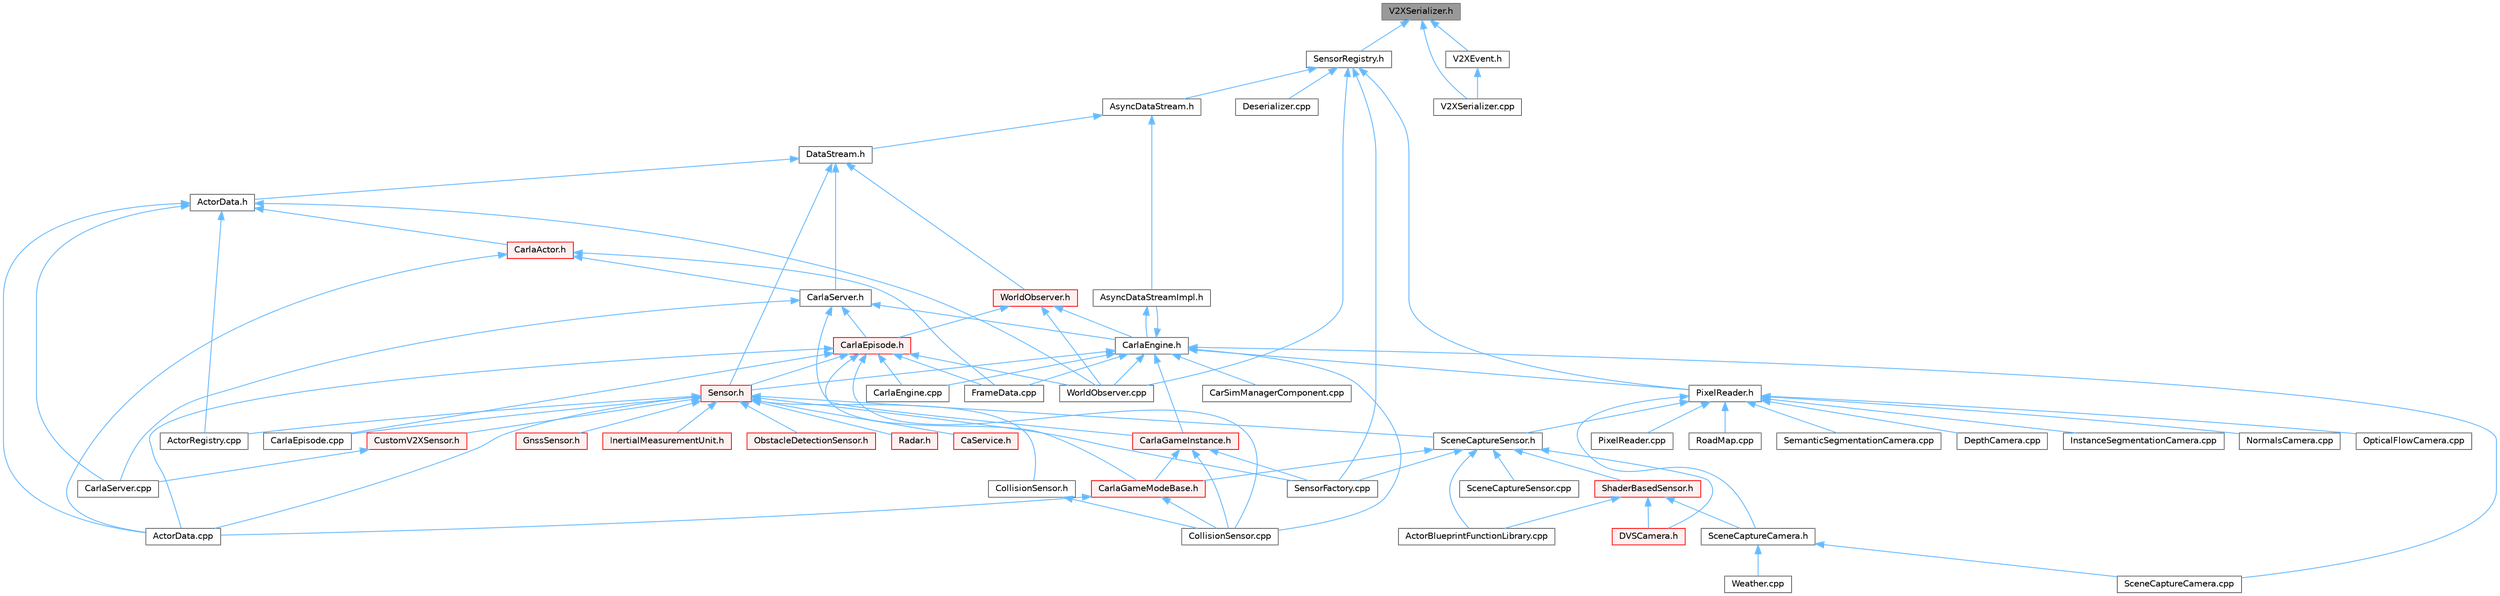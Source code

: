 digraph "V2XSerializer.h"
{
 // INTERACTIVE_SVG=YES
 // LATEX_PDF_SIZE
  bgcolor="transparent";
  edge [fontname=Helvetica,fontsize=10,labelfontname=Helvetica,labelfontsize=10];
  node [fontname=Helvetica,fontsize=10,shape=box,height=0.2,width=0.4];
  Node1 [id="Node000001",label="V2XSerializer.h",height=0.2,width=0.4,color="gray40", fillcolor="grey60", style="filled", fontcolor="black",tooltip=" "];
  Node1 -> Node2 [id="edge1_Node000001_Node000002",dir="back",color="steelblue1",style="solid",tooltip=" "];
  Node2 [id="Node000002",label="SensorRegistry.h",height=0.2,width=0.4,color="grey40", fillcolor="white", style="filled",URL="$d4/d03/SensorRegistry_8h.html",tooltip=" "];
  Node2 -> Node3 [id="edge2_Node000002_Node000003",dir="back",color="steelblue1",style="solid",tooltip=" "];
  Node3 [id="Node000003",label="AsyncDataStream.h",height=0.2,width=0.4,color="grey40", fillcolor="white", style="filled",URL="$d9/d4d/AsyncDataStream_8h.html",tooltip=" "];
  Node3 -> Node4 [id="edge3_Node000003_Node000004",dir="back",color="steelblue1",style="solid",tooltip=" "];
  Node4 [id="Node000004",label="AsyncDataStreamImpl.h",height=0.2,width=0.4,color="grey40", fillcolor="white", style="filled",URL="$d0/d17/AsyncDataStreamImpl_8h.html",tooltip=" "];
  Node4 -> Node5 [id="edge4_Node000004_Node000005",dir="back",color="steelblue1",style="solid",tooltip=" "];
  Node5 [id="Node000005",label="CarlaEngine.h",height=0.2,width=0.4,color="grey40", fillcolor="white", style="filled",URL="$d0/d11/CarlaEngine_8h.html",tooltip=" "];
  Node5 -> Node4 [id="edge5_Node000005_Node000004",dir="back",color="steelblue1",style="solid",tooltip=" "];
  Node5 -> Node6 [id="edge6_Node000005_Node000006",dir="back",color="steelblue1",style="solid",tooltip=" "];
  Node6 [id="Node000006",label="CarSimManagerComponent.cpp",height=0.2,width=0.4,color="grey40", fillcolor="white", style="filled",URL="$d2/d56/CarSimManagerComponent_8cpp.html",tooltip=" "];
  Node5 -> Node7 [id="edge7_Node000005_Node000007",dir="back",color="steelblue1",style="solid",tooltip=" "];
  Node7 [id="Node000007",label="CarlaEngine.cpp",height=0.2,width=0.4,color="grey40", fillcolor="white", style="filled",URL="$d6/da1/CarlaEngine_8cpp.html",tooltip=" "];
  Node5 -> Node8 [id="edge8_Node000005_Node000008",dir="back",color="steelblue1",style="solid",tooltip=" "];
  Node8 [id="Node000008",label="CarlaGameInstance.h",height=0.2,width=0.4,color="red", fillcolor="#FFF0F0", style="filled",URL="$d2/dba/CarlaGameInstance_8h.html",tooltip=" "];
  Node8 -> Node10 [id="edge9_Node000008_Node000010",dir="back",color="steelblue1",style="solid",tooltip=" "];
  Node10 [id="Node000010",label="CarlaGameModeBase.h",height=0.2,width=0.4,color="red", fillcolor="#FFF0F0", style="filled",URL="$d3/d49/CarlaGameModeBase_8h.html",tooltip=" "];
  Node10 -> Node11 [id="edge10_Node000010_Node000011",dir="back",color="steelblue1",style="solid",tooltip=" "];
  Node11 [id="Node000011",label="ActorData.cpp",height=0.2,width=0.4,color="grey40", fillcolor="white", style="filled",URL="$da/d7f/ActorData_8cpp.html",tooltip=" "];
  Node10 -> Node42 [id="edge11_Node000010_Node000042",dir="back",color="steelblue1",style="solid",tooltip=" "];
  Node42 [id="Node000042",label="CollisionSensor.cpp",height=0.2,width=0.4,color="grey40", fillcolor="white", style="filled",URL="$da/df0/CollisionSensor_8cpp.html",tooltip=" "];
  Node8 -> Node42 [id="edge12_Node000008_Node000042",dir="back",color="steelblue1",style="solid",tooltip=" "];
  Node8 -> Node32 [id="edge13_Node000008_Node000032",dir="back",color="steelblue1",style="solid",tooltip=" "];
  Node32 [id="Node000032",label="SensorFactory.cpp",height=0.2,width=0.4,color="grey40", fillcolor="white", style="filled",URL="$d0/dde/SensorFactory_8cpp.html",tooltip=" "];
  Node5 -> Node42 [id="edge14_Node000005_Node000042",dir="back",color="steelblue1",style="solid",tooltip=" "];
  Node5 -> Node24 [id="edge15_Node000005_Node000024",dir="back",color="steelblue1",style="solid",tooltip=" "];
  Node24 [id="Node000024",label="FrameData.cpp",height=0.2,width=0.4,color="grey40", fillcolor="white", style="filled",URL="$df/d8a/FrameData_8cpp.html",tooltip=" "];
  Node5 -> Node46 [id="edge16_Node000005_Node000046",dir="back",color="steelblue1",style="solid",tooltip=" "];
  Node46 [id="Node000046",label="PixelReader.h",height=0.2,width=0.4,color="grey40", fillcolor="white", style="filled",URL="$df/d2e/PixelReader_8h.html",tooltip=" "];
  Node46 -> Node47 [id="edge17_Node000046_Node000047",dir="back",color="steelblue1",style="solid",tooltip=" "];
  Node47 [id="Node000047",label="DepthCamera.cpp",height=0.2,width=0.4,color="grey40", fillcolor="white", style="filled",URL="$d7/d0e/DepthCamera_8cpp.html",tooltip=" "];
  Node46 -> Node48 [id="edge18_Node000046_Node000048",dir="back",color="steelblue1",style="solid",tooltip=" "];
  Node48 [id="Node000048",label="InstanceSegmentationCamera.cpp",height=0.2,width=0.4,color="grey40", fillcolor="white", style="filled",URL="$d6/dcd/InstanceSegmentationCamera_8cpp.html",tooltip=" "];
  Node46 -> Node49 [id="edge19_Node000046_Node000049",dir="back",color="steelblue1",style="solid",tooltip=" "];
  Node49 [id="Node000049",label="NormalsCamera.cpp",height=0.2,width=0.4,color="grey40", fillcolor="white", style="filled",URL="$d6/d81/NormalsCamera_8cpp.html",tooltip=" "];
  Node46 -> Node50 [id="edge20_Node000046_Node000050",dir="back",color="steelblue1",style="solid",tooltip=" "];
  Node50 [id="Node000050",label="OpticalFlowCamera.cpp",height=0.2,width=0.4,color="grey40", fillcolor="white", style="filled",URL="$d0/d58/OpticalFlowCamera_8cpp.html",tooltip=" "];
  Node46 -> Node51 [id="edge21_Node000046_Node000051",dir="back",color="steelblue1",style="solid",tooltip=" "];
  Node51 [id="Node000051",label="PixelReader.cpp",height=0.2,width=0.4,color="grey40", fillcolor="white", style="filled",URL="$dc/db0/PixelReader_8cpp.html",tooltip=" "];
  Node46 -> Node52 [id="edge22_Node000046_Node000052",dir="back",color="steelblue1",style="solid",tooltip=" "];
  Node52 [id="Node000052",label="RoadMap.cpp",height=0.2,width=0.4,color="grey40", fillcolor="white", style="filled",URL="$d2/de5/RoadMap_8cpp.html",tooltip=" "];
  Node46 -> Node53 [id="edge23_Node000046_Node000053",dir="back",color="steelblue1",style="solid",tooltip=" "];
  Node53 [id="Node000053",label="SceneCaptureCamera.h",height=0.2,width=0.4,color="grey40", fillcolor="white", style="filled",URL="$dc/d56/SceneCaptureCamera_8h.html",tooltip=" "];
  Node53 -> Node54 [id="edge24_Node000053_Node000054",dir="back",color="steelblue1",style="solid",tooltip=" "];
  Node54 [id="Node000054",label="SceneCaptureCamera.cpp",height=0.2,width=0.4,color="grey40", fillcolor="white", style="filled",URL="$d1/dec/SceneCaptureCamera_8cpp.html",tooltip=" "];
  Node53 -> Node55 [id="edge25_Node000053_Node000055",dir="back",color="steelblue1",style="solid",tooltip=" "];
  Node55 [id="Node000055",label="Weather.cpp",height=0.2,width=0.4,color="grey40", fillcolor="white", style="filled",URL="$d2/d0f/Weather_8cpp.html",tooltip=" "];
  Node46 -> Node56 [id="edge26_Node000046_Node000056",dir="back",color="steelblue1",style="solid",tooltip=" "];
  Node56 [id="Node000056",label="SceneCaptureSensor.h",height=0.2,width=0.4,color="grey40", fillcolor="white", style="filled",URL="$d8/d95/SceneCaptureSensor_8h.html",tooltip=" "];
  Node56 -> Node57 [id="edge27_Node000056_Node000057",dir="back",color="steelblue1",style="solid",tooltip=" "];
  Node57 [id="Node000057",label="ActorBlueprintFunctionLibrary.cpp",height=0.2,width=0.4,color="grey40", fillcolor="white", style="filled",URL="$dd/d08/ActorBlueprintFunctionLibrary_8cpp.html",tooltip=" "];
  Node56 -> Node10 [id="edge28_Node000056_Node000010",dir="back",color="steelblue1",style="solid",tooltip=" "];
  Node56 -> Node58 [id="edge29_Node000056_Node000058",dir="back",color="steelblue1",style="solid",tooltip=" "];
  Node58 [id="Node000058",label="DVSCamera.h",height=0.2,width=0.4,color="red", fillcolor="#FFF0F0", style="filled",URL="$d6/db9/DVSCamera_8h.html",tooltip=" "];
  Node56 -> Node30 [id="edge30_Node000056_Node000030",dir="back",color="steelblue1",style="solid",tooltip=" "];
  Node30 [id="Node000030",label="SceneCaptureSensor.cpp",height=0.2,width=0.4,color="grey40", fillcolor="white", style="filled",URL="$db/d2d/SceneCaptureSensor_8cpp.html",tooltip=" "];
  Node56 -> Node32 [id="edge31_Node000056_Node000032",dir="back",color="steelblue1",style="solid",tooltip=" "];
  Node56 -> Node60 [id="edge32_Node000056_Node000060",dir="back",color="steelblue1",style="solid",tooltip=" "];
  Node60 [id="Node000060",label="ShaderBasedSensor.h",height=0.2,width=0.4,color="red", fillcolor="#FFF0F0", style="filled",URL="$da/d69/ShaderBasedSensor_8h.html",tooltip=" "];
  Node60 -> Node57 [id="edge33_Node000060_Node000057",dir="back",color="steelblue1",style="solid",tooltip=" "];
  Node60 -> Node58 [id="edge34_Node000060_Node000058",dir="back",color="steelblue1",style="solid",tooltip=" "];
  Node60 -> Node53 [id="edge35_Node000060_Node000053",dir="back",color="steelblue1",style="solid",tooltip=" "];
  Node46 -> Node70 [id="edge36_Node000046_Node000070",dir="back",color="steelblue1",style="solid",tooltip=" "];
  Node70 [id="Node000070",label="SemanticSegmentationCamera.cpp",height=0.2,width=0.4,color="grey40", fillcolor="white", style="filled",URL="$d9/d38/SemanticSegmentationCamera_8cpp.html",tooltip=" "];
  Node5 -> Node54 [id="edge37_Node000005_Node000054",dir="back",color="steelblue1",style="solid",tooltip=" "];
  Node5 -> Node72 [id="edge38_Node000005_Node000072",dir="back",color="steelblue1",style="solid",tooltip=" "];
  Node72 [id="Node000072",label="Sensor.h",height=0.2,width=0.4,color="red", fillcolor="#FFF0F0", style="filled",URL="$d7/d7d/Unreal_2CarlaUE4_2Plugins_2Carla_2Source_2Carla_2Sensor_2Sensor_8h.html",tooltip=" "];
  Node72 -> Node11 [id="edge39_Node000072_Node000011",dir="back",color="steelblue1",style="solid",tooltip=" "];
  Node72 -> Node73 [id="edge40_Node000072_Node000073",dir="back",color="steelblue1",style="solid",tooltip=" "];
  Node73 [id="Node000073",label="ActorRegistry.cpp",height=0.2,width=0.4,color="grey40", fillcolor="white", style="filled",URL="$d3/df3/ActorRegistry_8cpp.html",tooltip=" "];
  Node72 -> Node74 [id="edge41_Node000072_Node000074",dir="back",color="steelblue1",style="solid",tooltip=" "];
  Node74 [id="Node000074",label="CaService.h",height=0.2,width=0.4,color="red", fillcolor="#FFF0F0", style="filled",URL="$df/dd8/CaService_8h.html",tooltip=" "];
  Node72 -> Node16 [id="edge42_Node000072_Node000016",dir="back",color="steelblue1",style="solid",tooltip=" "];
  Node16 [id="Node000016",label="CarlaEpisode.cpp",height=0.2,width=0.4,color="grey40", fillcolor="white", style="filled",URL="$d6/dd9/CarlaEpisode_8cpp.html",tooltip=" "];
  Node72 -> Node91 [id="edge43_Node000072_Node000091",dir="back",color="steelblue1",style="solid",tooltip=" "];
  Node91 [id="Node000091",label="CollisionSensor.h",height=0.2,width=0.4,color="grey40", fillcolor="white", style="filled",URL="$d3/dd6/CollisionSensor_8h.html",tooltip=" "];
  Node91 -> Node42 [id="edge44_Node000091_Node000042",dir="back",color="steelblue1",style="solid",tooltip=" "];
  Node72 -> Node92 [id="edge45_Node000072_Node000092",dir="back",color="steelblue1",style="solid",tooltip=" "];
  Node92 [id="Node000092",label="CustomV2XSensor.h",height=0.2,width=0.4,color="red", fillcolor="#FFF0F0", style="filled",URL="$df/d4b/CustomV2XSensor_8h.html",tooltip=" "];
  Node92 -> Node19 [id="edge46_Node000092_Node000019",dir="back",color="steelblue1",style="solid",tooltip=" "];
  Node19 [id="Node000019",label="CarlaServer.cpp",height=0.2,width=0.4,color="grey40", fillcolor="white", style="filled",URL="$db/d6c/CarlaServer_8cpp.html",tooltip=" "];
  Node72 -> Node93 [id="edge47_Node000072_Node000093",dir="back",color="steelblue1",style="solid",tooltip=" "];
  Node93 [id="Node000093",label="GnssSensor.h",height=0.2,width=0.4,color="red", fillcolor="#FFF0F0", style="filled",URL="$d9/d73/GnssSensor_8h.html",tooltip=" "];
  Node72 -> Node94 [id="edge48_Node000072_Node000094",dir="back",color="steelblue1",style="solid",tooltip=" "];
  Node94 [id="Node000094",label="InertialMeasurementUnit.h",height=0.2,width=0.4,color="red", fillcolor="#FFF0F0", style="filled",URL="$d7/dfa/InertialMeasurementUnit_8h.html",tooltip=" "];
  Node72 -> Node95 [id="edge49_Node000072_Node000095",dir="back",color="steelblue1",style="solid",tooltip=" "];
  Node95 [id="Node000095",label="ObstacleDetectionSensor.h",height=0.2,width=0.4,color="red", fillcolor="#FFF0F0", style="filled",URL="$d7/d55/ObstacleDetectionSensor_8h.html",tooltip=" "];
  Node72 -> Node96 [id="edge50_Node000072_Node000096",dir="back",color="steelblue1",style="solid",tooltip=" "];
  Node96 [id="Node000096",label="Radar.h",height=0.2,width=0.4,color="red", fillcolor="#FFF0F0", style="filled",URL="$d6/de9/Radar_8h.html",tooltip=" "];
  Node72 -> Node56 [id="edge51_Node000072_Node000056",dir="back",color="steelblue1",style="solid",tooltip=" "];
  Node72 -> Node32 [id="edge52_Node000072_Node000032",dir="back",color="steelblue1",style="solid",tooltip=" "];
  Node5 -> Node98 [id="edge53_Node000005_Node000098",dir="back",color="steelblue1",style="solid",tooltip=" "];
  Node98 [id="Node000098",label="WorldObserver.cpp",height=0.2,width=0.4,color="grey40", fillcolor="white", style="filled",URL="$d9/de7/WorldObserver_8cpp.html",tooltip=" "];
  Node3 -> Node99 [id="edge54_Node000003_Node000099",dir="back",color="steelblue1",style="solid",tooltip=" "];
  Node99 [id="Node000099",label="DataStream.h",height=0.2,width=0.4,color="grey40", fillcolor="white", style="filled",URL="$da/dd9/DataStream_8h.html",tooltip=" "];
  Node99 -> Node100 [id="edge55_Node000099_Node000100",dir="back",color="steelblue1",style="solid",tooltip=" "];
  Node100 [id="Node000100",label="ActorData.h",height=0.2,width=0.4,color="grey40", fillcolor="white", style="filled",URL="$de/d7d/ActorData_8h.html",tooltip=" "];
  Node100 -> Node11 [id="edge56_Node000100_Node000011",dir="back",color="steelblue1",style="solid",tooltip=" "];
  Node100 -> Node73 [id="edge57_Node000100_Node000073",dir="back",color="steelblue1",style="solid",tooltip=" "];
  Node100 -> Node101 [id="edge58_Node000100_Node000101",dir="back",color="steelblue1",style="solid",tooltip=" "];
  Node101 [id="Node000101",label="CarlaActor.h",height=0.2,width=0.4,color="red", fillcolor="#FFF0F0", style="filled",URL="$de/d36/CarlaActor_8h.html",tooltip=" "];
  Node101 -> Node11 [id="edge59_Node000101_Node000011",dir="back",color="steelblue1",style="solid",tooltip=" "];
  Node101 -> Node110 [id="edge60_Node000101_Node000110",dir="back",color="steelblue1",style="solid",tooltip=" "];
  Node110 [id="Node000110",label="CarlaServer.h",height=0.2,width=0.4,color="grey40", fillcolor="white", style="filled",URL="$d0/d35/CarlaServer_8h.html",tooltip=" "];
  Node110 -> Node5 [id="edge61_Node000110_Node000005",dir="back",color="steelblue1",style="solid",tooltip=" "];
  Node110 -> Node104 [id="edge62_Node000110_Node000104",dir="back",color="steelblue1",style="solid",tooltip=" "];
  Node104 [id="Node000104",label="CarlaEpisode.h",height=0.2,width=0.4,color="red", fillcolor="#FFF0F0", style="filled",URL="$de/db8/CarlaEpisode_8h.html",tooltip=" "];
  Node104 -> Node11 [id="edge63_Node000104_Node000011",dir="back",color="steelblue1",style="solid",tooltip=" "];
  Node104 -> Node7 [id="edge64_Node000104_Node000007",dir="back",color="steelblue1",style="solid",tooltip=" "];
  Node104 -> Node16 [id="edge65_Node000104_Node000016",dir="back",color="steelblue1",style="solid",tooltip=" "];
  Node104 -> Node10 [id="edge66_Node000104_Node000010",dir="back",color="steelblue1",style="solid",tooltip=" "];
  Node104 -> Node42 [id="edge67_Node000104_Node000042",dir="back",color="steelblue1",style="solid",tooltip=" "];
  Node104 -> Node24 [id="edge68_Node000104_Node000024",dir="back",color="steelblue1",style="solid",tooltip=" "];
  Node104 -> Node72 [id="edge69_Node000104_Node000072",dir="back",color="steelblue1",style="solid",tooltip=" "];
  Node104 -> Node98 [id="edge70_Node000104_Node000098",dir="back",color="steelblue1",style="solid",tooltip=" "];
  Node110 -> Node8 [id="edge71_Node000110_Node000008",dir="back",color="steelblue1",style="solid",tooltip=" "];
  Node110 -> Node19 [id="edge72_Node000110_Node000019",dir="back",color="steelblue1",style="solid",tooltip=" "];
  Node101 -> Node24 [id="edge73_Node000101_Node000024",dir="back",color="steelblue1",style="solid",tooltip=" "];
  Node100 -> Node19 [id="edge74_Node000100_Node000019",dir="back",color="steelblue1",style="solid",tooltip=" "];
  Node100 -> Node98 [id="edge75_Node000100_Node000098",dir="back",color="steelblue1",style="solid",tooltip=" "];
  Node99 -> Node110 [id="edge76_Node000099_Node000110",dir="back",color="steelblue1",style="solid",tooltip=" "];
  Node99 -> Node72 [id="edge77_Node000099_Node000072",dir="back",color="steelblue1",style="solid",tooltip=" "];
  Node99 -> Node121 [id="edge78_Node000099_Node000121",dir="back",color="steelblue1",style="solid",tooltip=" "];
  Node121 [id="Node000121",label="WorldObserver.h",height=0.2,width=0.4,color="red", fillcolor="#FFF0F0", style="filled",URL="$d8/deb/WorldObserver_8h.html",tooltip=" "];
  Node121 -> Node5 [id="edge79_Node000121_Node000005",dir="back",color="steelblue1",style="solid",tooltip=" "];
  Node121 -> Node104 [id="edge80_Node000121_Node000104",dir="back",color="steelblue1",style="solid",tooltip=" "];
  Node121 -> Node98 [id="edge81_Node000121_Node000098",dir="back",color="steelblue1",style="solid",tooltip=" "];
  Node2 -> Node122 [id="edge82_Node000002_Node000122",dir="back",color="steelblue1",style="solid",tooltip=" "];
  Node122 [id="Node000122",label="Deserializer.cpp",height=0.2,width=0.4,color="grey40", fillcolor="white", style="filled",URL="$d0/d1a/Deserializer_8cpp.html",tooltip=" "];
  Node2 -> Node46 [id="edge83_Node000002_Node000046",dir="back",color="steelblue1",style="solid",tooltip=" "];
  Node2 -> Node32 [id="edge84_Node000002_Node000032",dir="back",color="steelblue1",style="solid",tooltip=" "];
  Node2 -> Node98 [id="edge85_Node000002_Node000098",dir="back",color="steelblue1",style="solid",tooltip=" "];
  Node1 -> Node123 [id="edge86_Node000001_Node000123",dir="back",color="steelblue1",style="solid",tooltip=" "];
  Node123 [id="Node000123",label="V2XEvent.h",height=0.2,width=0.4,color="grey40", fillcolor="white", style="filled",URL="$da/de3/V2XEvent_8h.html",tooltip=" "];
  Node123 -> Node124 [id="edge87_Node000123_Node000124",dir="back",color="steelblue1",style="solid",tooltip=" "];
  Node124 [id="Node000124",label="V2XSerializer.cpp",height=0.2,width=0.4,color="grey40", fillcolor="white", style="filled",URL="$d3/d43/V2XSerializer_8cpp.html",tooltip=" "];
  Node1 -> Node124 [id="edge88_Node000001_Node000124",dir="back",color="steelblue1",style="solid",tooltip=" "];
}
